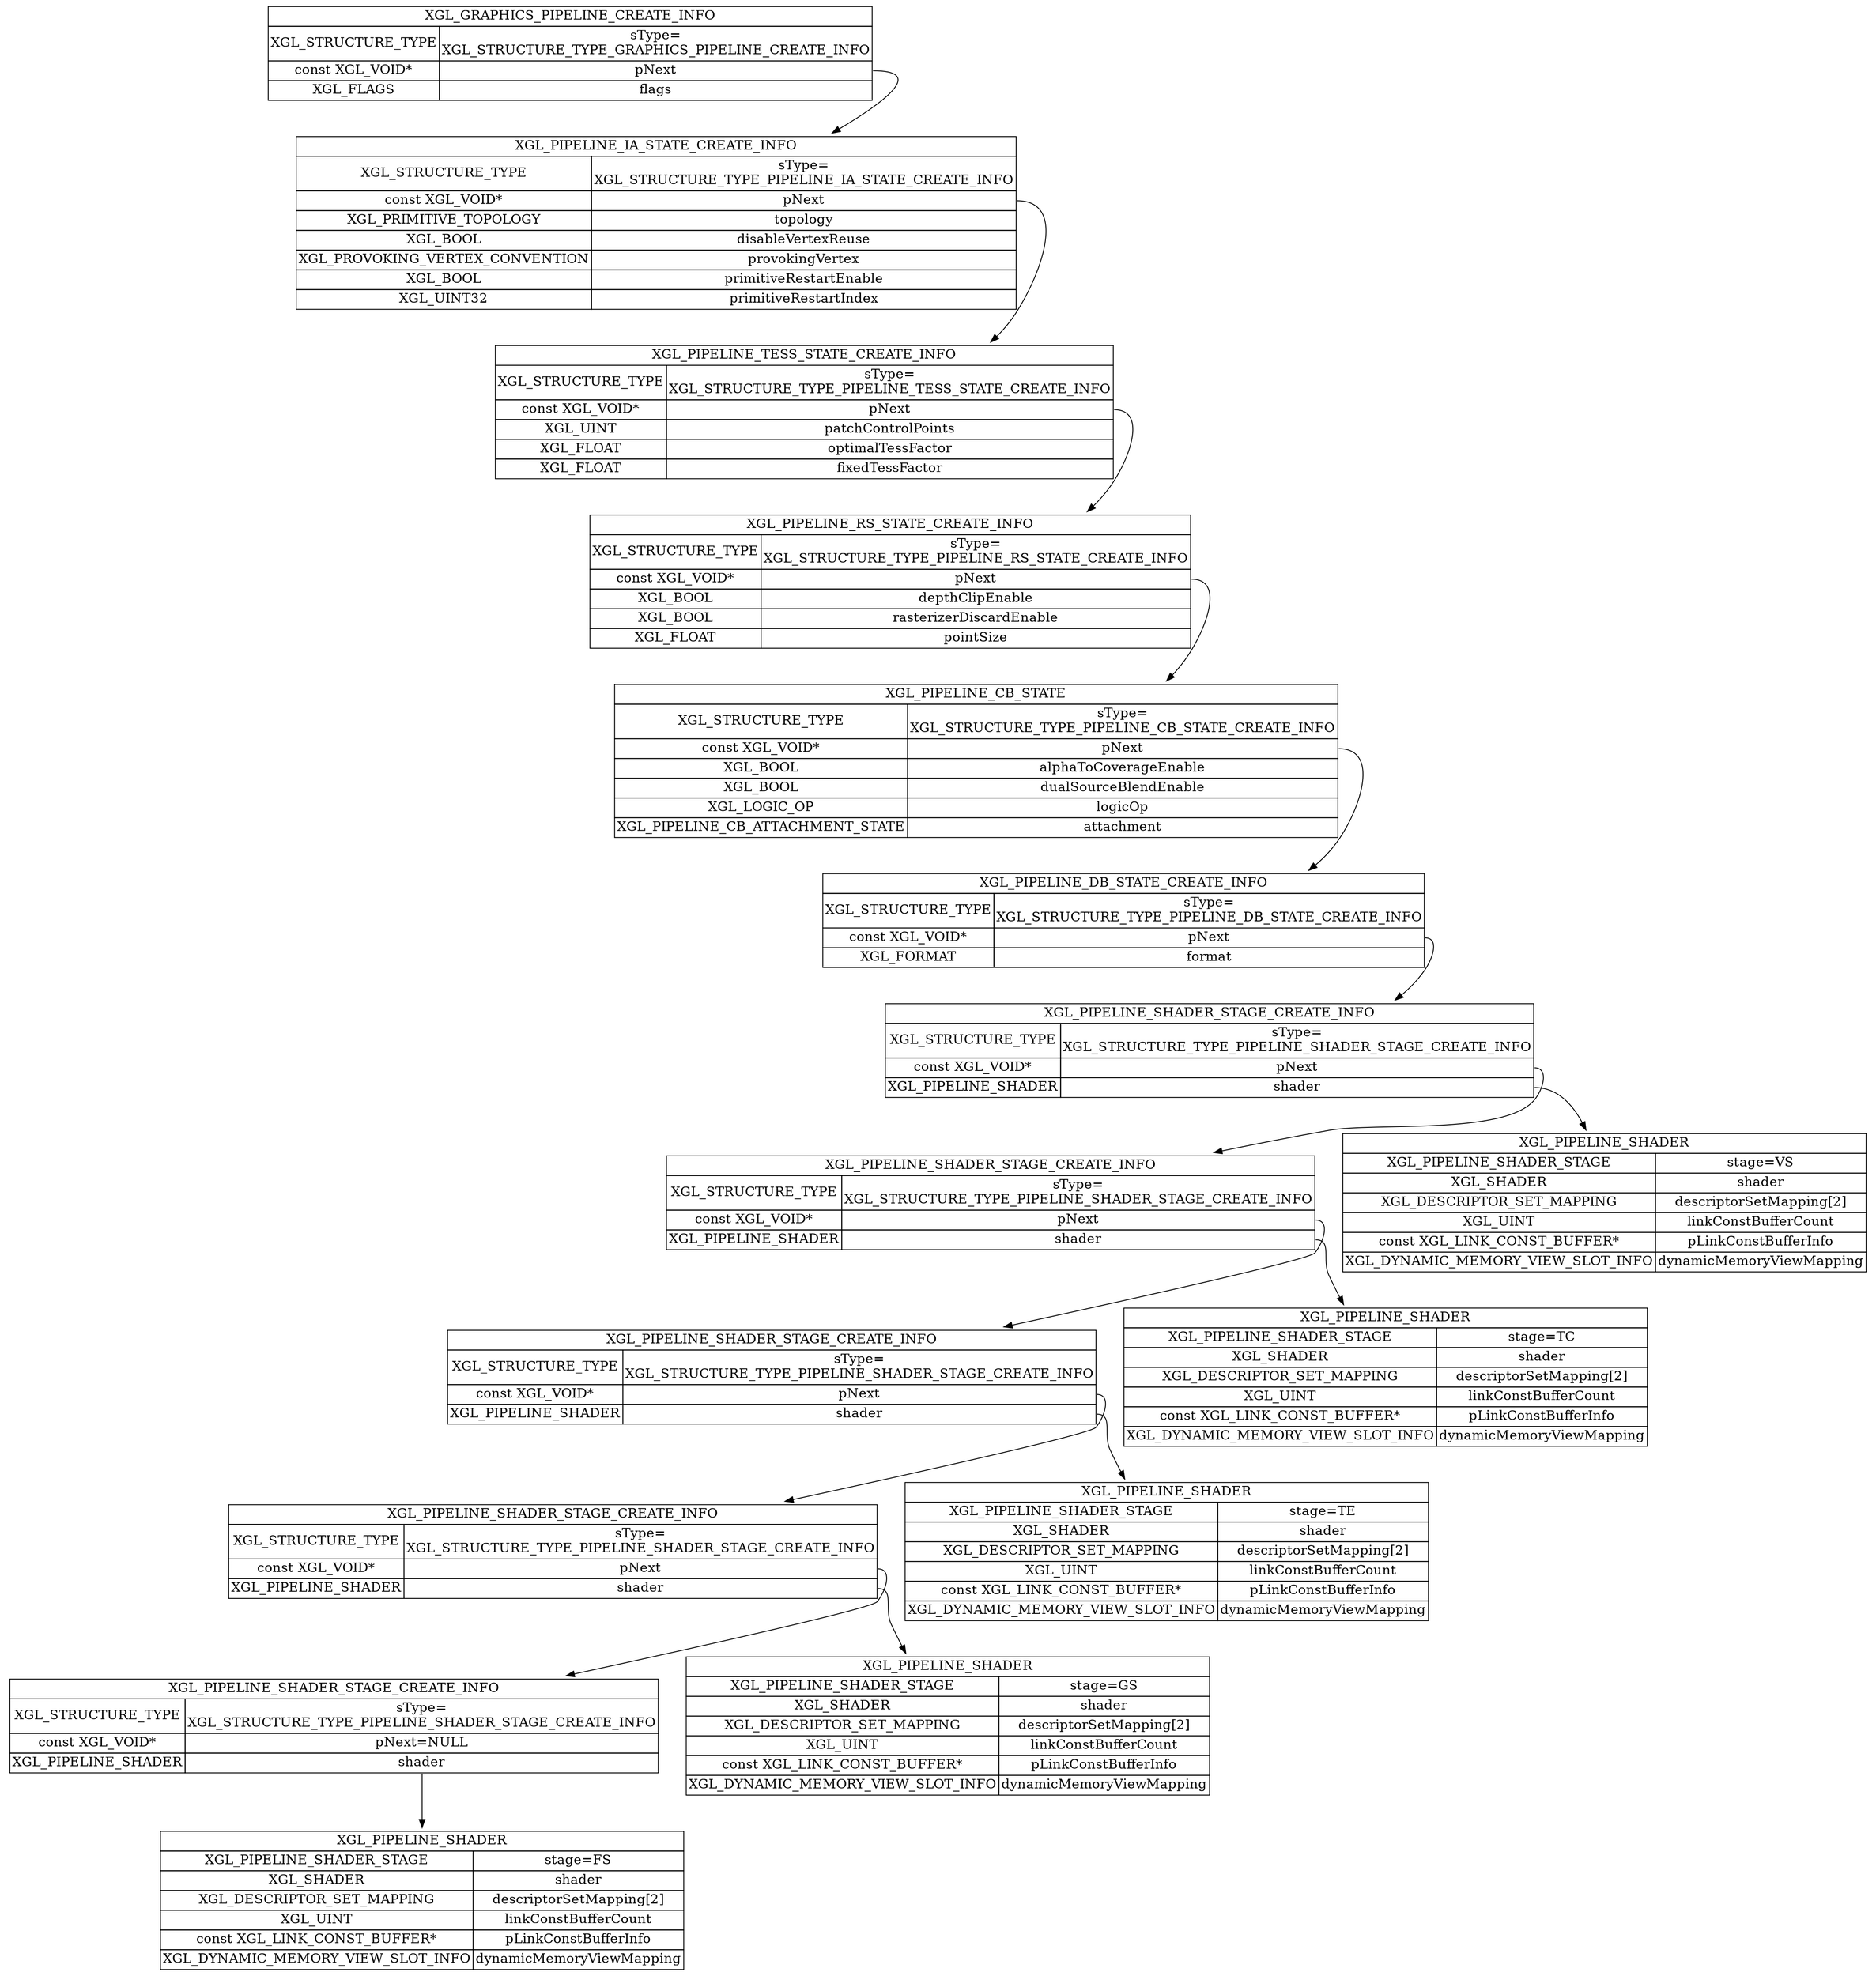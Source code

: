 digraph g {
graph [
rankdir = "TB"
];
node [
fontsize = "16"
shape = "plaintext"
];
edge [
];
"_XGL_GRAPHICS_PIPELINE_CREATE_INFO" [
label = <<TABLE BORDER="0" CELLBORDER="1" CELLSPACING="0"> <TR><TD COLSPAN="2" PORT="f0">XGL_GRAPHICS_PIPELINE_CREATE_INFO</TD></TR><TR><TD>XGL_STRUCTURE_TYPE</TD><TD>sType=<BR/>XGL_STRUCTURE_TYPE_GRAPHICS_PIPELINE_CREATE_INFO</TD></TR><TR><TD>const XGL_VOID*</TD><TD PORT="f2">pNext</TD></TR><TR><TD>XGL_FLAGS</TD><TD>flags</TD></TR></TABLE>>
];
"_XGL_PIPELINE_IA_STATE_CREATE_INFO" [
label = <<TABLE BORDER="0" CELLBORDER="1" CELLSPACING="0"> <TR><TD COLSPAN="2" PORT="f0">XGL_PIPELINE_IA_STATE_CREATE_INFO</TD></TR><TR><TD>XGL_STRUCTURE_TYPE</TD><TD>sType=<BR/>XGL_STRUCTURE_TYPE_PIPELINE_IA_STATE_CREATE_INFO</TD></TR><TR><TD>const XGL_VOID*</TD><TD PORT="f2">pNext</TD></TR><TR><TD>XGL_PRIMITIVE_TOPOLOGY</TD><TD>topology</TD></TR><TR><TD>XGL_BOOL</TD><TD>disableVertexReuse</TD></TR><TR><TD>XGL_PROVOKING_VERTEX_CONVENTION</TD><TD>provokingVertex</TD></TR><TR><TD>XGL_BOOL</TD><TD>primitiveRestartEnable</TD></TR><TR><TD>XGL_UINT32</TD><TD>primitiveRestartIndex</TD></TR></TABLE>>
];
"_XGL_PIPELINE_TESS_STATE_CREATE_INFO" [
label = <<TABLE BORDER="0" CELLBORDER="1" CELLSPACING="0"> <TR><TD COLSPAN="2" PORT="f0">XGL_PIPELINE_TESS_STATE_CREATE_INFO</TD></TR><TR><TD>XGL_STRUCTURE_TYPE</TD><TD>sType=<BR/>XGL_STRUCTURE_TYPE_PIPELINE_TESS_STATE_CREATE_INFO</TD></TR><TR><TD>const XGL_VOID*</TD><TD PORT="f2">pNext</TD></TR><TR><TD>XGL_UINT</TD><TD>patchControlPoints</TD></TR> <TR><TD>XGL_FLOAT</TD><TD>optimalTessFactor</TD></TR><TR><TD>XGL_FLOAT</TD><TD>fixedTessFactor</TD></TR></TABLE>>
];
"_XGL_PIPELINE_RS_STATE_CREATE_INFO" [
label = <<TABLE BORDER="0" CELLBORDER="1" CELLSPACING="0"> <TR><TD COLSPAN="2" PORT="f0">XGL_PIPELINE_RS_STATE_CREATE_INFO</TD></TR><TR><TD>XGL_STRUCTURE_TYPE</TD><TD>sType=<BR/>XGL_STRUCTURE_TYPE_PIPELINE_RS_STATE_CREATE_INFO</TD></TR> <TR><TD>const XGL_VOID*</TD><TD PORT="f2">pNext</TD></TR> <TR><TD>XGL_BOOL</TD><TD>depthClipEnable</TD></TR> <TR><TD>XGL_BOOL</TD><TD>rasterizerDiscardEnable</TD></TR> <TR><TD>XGL_FLOAT</TD><TD>pointSize</TD></TR> </TABLE>>
];
"_XGL_PIPELINE_CB_STATE_CREATE_INFO" [
label = <<TABLE BORDER="0" CELLBORDER="1" CELLSPACING="0"> <TR><TD COLSPAN="2" PORT="f0">XGL_PIPELINE_CB_STATE</TD></TR><TR><TD>XGL_STRUCTURE_TYPE</TD><TD>sType=<BR/>XGL_STRUCTURE_TYPE_PIPELINE_CB_STATE_CREATE_INFO</TD></TR> <TR><TD>const XGL_VOID*</TD><TD PORT="f2">pNext</TD></TR> <TR><TD>XGL_BOOL</TD><TD>alphaToCoverageEnable</TD></TR> <TR><TD>XGL_BOOL</TD><TD>dualSourceBlendEnable</TD></TR> <TR><TD>XGL_LOGIC_OP</TD><TD>logicOp</TD></TR> <TR><TD>XGL_PIPELINE_CB_ATTACHMENT_STATE</TD><TD>attachment</TD></TR> </TABLE>>
];
"_XGL_PIPELINE_DB_STATE_CREATE_INFO" [
label = <<TABLE BORDER="0" CELLBORDER="1" CELLSPACING="0"> <TR><TD COLSPAN="2" PORT="f0">XGL_PIPELINE_DB_STATE_CREATE_INFO</TD></TR><TR><TD>XGL_STRUCTURE_TYPE</TD><TD>sType=<BR/>XGL_STRUCTURE_TYPE_PIPELINE_DB_STATE_CREATE_INFO</TD></TR> <TR><TD>const XGL_VOID*</TD><TD PORT="f2">pNext</TD></TR> <TR><TD>XGL_FORMAT</TD><TD>format</TD></TR> </TABLE>>
];
"VS_XGL_PIPELINE_SHADER_STAGE_CREATE_INFO" [
label = <<TABLE BORDER="0" CELLBORDER="1" CELLSPACING="0"> <TR><TD COLSPAN="2" PORT="f0">XGL_PIPELINE_SHADER_STAGE_CREATE_INFO</TD></TR><TR><TD>XGL_STRUCTURE_TYPE</TD><TD>sType=<BR/>XGL_STRUCTURE_TYPE_PIPELINE_SHADER_STAGE_CREATE_INFO</TD></TR> <TR><TD>const XGL_VOID*</TD><TD PORT="f2">pNext</TD></TR> <TR><TD>XGL_PIPELINE_SHADER</TD><TD PORT="f4">shader</TD></TR> </TABLE>>
];
"TC_XGL_PIPELINE_SHADER_STAGE_CREATE_INFO" [
label = <<TABLE BORDER="0" CELLBORDER="1" CELLSPACING="0"> <TR><TD COLSPAN="2" PORT="f0">XGL_PIPELINE_SHADER_STAGE_CREATE_INFO</TD></TR><TR><TD>XGL_STRUCTURE_TYPE</TD><TD>sType=<BR/>XGL_STRUCTURE_TYPE_PIPELINE_SHADER_STAGE_CREATE_INFO</TD></TR> <TR><TD>const XGL_VOID*</TD><TD PORT="f2">pNext</TD></TR> <TR><TD>XGL_PIPELINE_SHADER</TD><TD PORT="f4">shader</TD></TR> </TABLE>>
];
"TE_XGL_PIPELINE_SHADER_STAGE_CREATE_INFO" [
label = <<TABLE BORDER="0" CELLBORDER="1" CELLSPACING="0"> <TR><TD COLSPAN="2" PORT="f0">XGL_PIPELINE_SHADER_STAGE_CREATE_INFO</TD></TR><TR><TD>XGL_STRUCTURE_TYPE</TD><TD>sType=<BR/>XGL_STRUCTURE_TYPE_PIPELINE_SHADER_STAGE_CREATE_INFO</TD></TR> <TR><TD>const XGL_VOID*</TD><TD PORT="f2">pNext</TD></TR> <TR><TD>XGL_PIPELINE_SHADER</TD><TD PORT="f4">shader</TD></TR> </TABLE>>
];
"GS_XGL_PIPELINE_SHADER_STAGE_CREATE_INFO" [
label = <<TABLE BORDER="0" CELLBORDER="1" CELLSPACING="0"> <TR><TD COLSPAN="2" PORT="f0">XGL_PIPELINE_SHADER_STAGE_CREATE_INFO</TD></TR><TR><TD>XGL_STRUCTURE_TYPE</TD><TD>sType=<BR/>XGL_STRUCTURE_TYPE_PIPELINE_SHADER_STAGE_CREATE_INFO</TD></TR> <TR><TD>const XGL_VOID*</TD><TD PORT="f2">pNext</TD></TR> <TR><TD>XGL_PIPELINE_SHADER</TD><TD PORT="f4">shader</TD></TR> </TABLE>>
];
"FS_XGL_PIPELINE_SHADER_STAGE_CREATE_INFO" [
label = <<TABLE BORDER="0" CELLBORDER="1" CELLSPACING="0"> <TR><TD COLSPAN="2" PORT="f0">XGL_PIPELINE_SHADER_STAGE_CREATE_INFO</TD></TR><TR><TD>XGL_STRUCTURE_TYPE</TD><TD>sType=<BR/>XGL_STRUCTURE_TYPE_PIPELINE_SHADER_STAGE_CREATE_INFO</TD></TR> <TR><TD>const XGL_VOID*</TD><TD PORT="f2">pNext=NULL</TD></TR> <TR><TD>XGL_PIPELINE_SHADER</TD><TD PORT="f4">shader</TD></TR> </TABLE>>
];
"VS_XGL_PIPELINE_SHADER" [
label = <<TABLE BORDER="0" CELLBORDER="1" CELLSPACING="0"> <TR><TD COLSPAN="2" PORT="f0">XGL_PIPELINE_SHADER</TD></TR><TR><TD PORT="f1">XGL_PIPELINE_SHADER_STAGE</TD><TD PORT="f2">stage=VS</TD></TR><TR><TD PORT="f3">XGL_SHADER</TD><TD PORT="f4">shader</TD></TR><TR><TD PORT="f5">XGL_DESCRIPTOR_SET_MAPPING</TD><TD PORT="f6">descriptorSetMapping[2]</TD></TR><TR><TD PORT="f7">XGL_UINT</TD><TD PORT="f8">linkConstBufferCount</TD></TR><TR><TD PORT="f9">const XGL_LINK_CONST_BUFFER*</TD><TD PORT="f10">pLinkConstBufferInfo</TD></TR><TR><TD PORT="f11">XGL_DYNAMIC_MEMORY_VIEW_SLOT_INFO</TD><TD PORT="f12">dynamicMemoryViewMapping</TD></TR></TABLE>>
];
"TC_XGL_PIPELINE_SHADER" [
label = <<TABLE BORDER="0" CELLBORDER="1" CELLSPACING="0"> <TR><TD COLSPAN="2" PORT="f0">XGL_PIPELINE_SHADER</TD></TR><TR><TD PORT="f1">XGL_PIPELINE_SHADER_STAGE</TD><TD PORT="f2">stage=TC</TD></TR><TR><TD PORT="f3">XGL_SHADER</TD><TD PORT="f4">shader</TD></TR><TR><TD PORT="f5">XGL_DESCRIPTOR_SET_MAPPING</TD><TD PORT="f6">descriptorSetMapping[2]</TD></TR><TR><TD PORT="f7">XGL_UINT</TD><TD PORT="f8">linkConstBufferCount</TD></TR><TR><TD PORT="f9">const XGL_LINK_CONST_BUFFER*</TD><TD PORT="f10">pLinkConstBufferInfo</TD></TR><TR><TD PORT="f11">XGL_DYNAMIC_MEMORY_VIEW_SLOT_INFO</TD><TD PORT="f12">dynamicMemoryViewMapping</TD></TR></TABLE>>
];
"TE_XGL_PIPELINE_SHADER" [
label = <<TABLE BORDER="0" CELLBORDER="1" CELLSPACING="0"> <TR><TD COLSPAN="2" PORT="f0">XGL_PIPELINE_SHADER</TD></TR><TR><TD PORT="f1">XGL_PIPELINE_SHADER_STAGE</TD><TD PORT="f2">stage=TE</TD></TR><TR><TD PORT="f3">XGL_SHADER</TD><TD PORT="f4">shader</TD></TR><TR><TD PORT="f5">XGL_DESCRIPTOR_SET_MAPPING</TD><TD PORT="f6">descriptorSetMapping[2]</TD></TR><TR><TD PORT="f7">XGL_UINT</TD><TD PORT="f8">linkConstBufferCount</TD></TR><TR><TD PORT="f9">const XGL_LINK_CONST_BUFFER*</TD><TD PORT="f10">pLinkConstBufferInfo</TD></TR><TR><TD PORT="f11">XGL_DYNAMIC_MEMORY_VIEW_SLOT_INFO</TD><TD PORT="f12">dynamicMemoryViewMapping</TD></TR></TABLE>>
];
"GS_XGL_PIPELINE_SHADER" [
label = <<TABLE BORDER="0" CELLBORDER="1" CELLSPACING="0"> <TR><TD COLSPAN="2" PORT="f0">XGL_PIPELINE_SHADER</TD></TR><TR><TD PORT="f1">XGL_PIPELINE_SHADER_STAGE</TD><TD PORT="f2">stage=GS</TD></TR><TR><TD PORT="f3">XGL_SHADER</TD><TD PORT="f4">shader</TD></TR><TR><TD PORT="f5">XGL_DESCRIPTOR_SET_MAPPING</TD><TD PORT="f6">descriptorSetMapping[2]</TD></TR><TR><TD PORT="f7">XGL_UINT</TD><TD PORT="f8">linkConstBufferCount</TD></TR><TR><TD PORT="f9">const XGL_LINK_CONST_BUFFER*</TD><TD PORT="f10">pLinkConstBufferInfo</TD></TR><TR><TD PORT="f11">XGL_DYNAMIC_MEMORY_VIEW_SLOT_INFO</TD><TD PORT="f12">dynamicMemoryViewMapping</TD></TR></TABLE>>
];
"FS_XGL_PIPELINE_SHADER" [
label = <<TABLE BORDER="0" CELLBORDER="1" CELLSPACING="0"> <TR><TD COLSPAN="2" PORT="f0">XGL_PIPELINE_SHADER</TD></TR><TR><TD PORT="f1">XGL_PIPELINE_SHADER_STAGE</TD><TD PORT="f2">stage=FS</TD></TR><TR><TD PORT="f3">XGL_SHADER</TD><TD PORT="f4">shader</TD></TR><TR><TD PORT="f5">XGL_DESCRIPTOR_SET_MAPPING</TD><TD PORT="f6">descriptorSetMapping[2]</TD></TR><TR><TD PORT="f7">XGL_UINT</TD><TD PORT="f8">linkConstBufferCount</TD></TR><TR><TD PORT="f9">const XGL_LINK_CONST_BUFFER*</TD><TD PORT="f10">pLinkConstBufferInfo</TD></TR><TR><TD PORT="f11">XGL_DYNAMIC_MEMORY_VIEW_SLOT_INFO</TD><TD PORT="f12">dynamicMemoryViewMapping</TD></TR></TABLE>>
];
"_XGL_GRAPHICS_PIPELINE_CREATE_INFO":f2 -> "_XGL_PIPELINE_IA_STATE_CREATE_INFO" [
id = 0
];
"_XGL_PIPELINE_IA_STATE_CREATE_INFO":f2 -> "_XGL_PIPELINE_TESS_STATE_CREATE_INFO" [
id = 1
];
"_XGL_PIPELINE_TESS_STATE_CREATE_INFO":f2 -> "_XGL_PIPELINE_RS_STATE_CREATE_INFO" [
id = 2
];
"_XGL_PIPELINE_RS_STATE_CREATE_INFO":f2 -> "_XGL_PIPELINE_CB_STATE_CREATE_INFO" [
id = 3
];
"_XGL_PIPELINE_CB_STATE_CREATE_INFO":f2 -> "_XGL_PIPELINE_DB_STATE_CREATE_INFO" [
id = 4
];
"_XGL_PIPELINE_DB_STATE_CREATE_INFO":f2 -> "VS_XGL_PIPELINE_SHADER_STAGE_CREATE_INFO" [
id = 5
];
"VS_XGL_PIPELINE_SHADER_STAGE_CREATE_INFO":f2 -> "TC_XGL_PIPELINE_SHADER_STAGE_CREATE_INFO" [
id = 6
];
"TC_XGL_PIPELINE_SHADER_STAGE_CREATE_INFO":f2 -> "TE_XGL_PIPELINE_SHADER_STAGE_CREATE_INFO" [
id = 7
];
"TE_XGL_PIPELINE_SHADER_STAGE_CREATE_INFO":f2 -> "GS_XGL_PIPELINE_SHADER_STAGE_CREATE_INFO" [
id = 8
];
"GS_XGL_PIPELINE_SHADER_STAGE_CREATE_INFO":f2 -> "FS_XGL_PIPELINE_SHADER_STAGE_CREATE_INFO" [
id = 9
];
"VS_XGL_PIPELINE_SHADER_STAGE_CREATE_INFO":f4 -> "VS_XGL_PIPELINE_SHADER" [
id = 10
];
"TE_XGL_PIPELINE_SHADER_STAGE_CREATE_INFO":f4 -> "TE_XGL_PIPELINE_SHADER" [
id = 11
];
"TC_XGL_PIPELINE_SHADER_STAGE_CREATE_INFO":f4 -> "TC_XGL_PIPELINE_SHADER" [
id = 12
];
"GS_XGL_PIPELINE_SHADER_STAGE_CREATE_INFO":f4 -> "GS_XGL_PIPELINE_SHADER" [
id = 13
];
"FS_XGL_PIPELINE_SHADER_STAGE_CREATE_INFO":f4 -> "FS_XGL_PIPELINE_SHADER" [
id = 14
];
}

